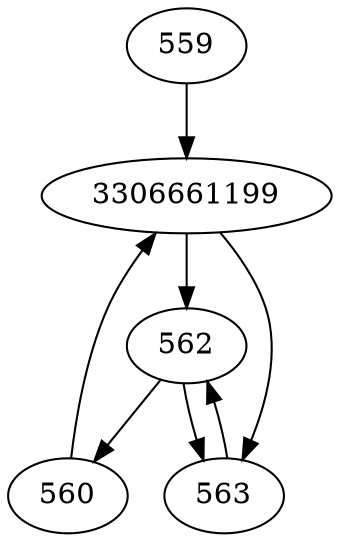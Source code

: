 strict digraph  {
3306661199;
560;
559;
562;
563;
3306661199 -> 562;
3306661199 -> 563;
560 -> 3306661199;
559 -> 3306661199;
562 -> 560;
562 -> 563;
563 -> 562;
}
